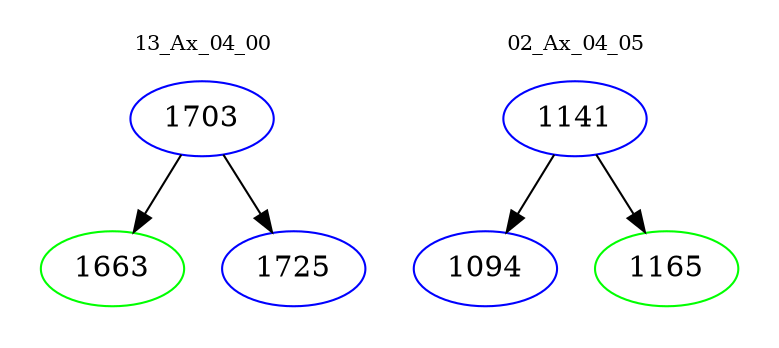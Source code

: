 digraph{
subgraph cluster_0 {
color = white
label = "13_Ax_04_00";
fontsize=10;
T0_1703 [label="1703", color="blue"]
T0_1703 -> T0_1663 [color="black"]
T0_1663 [label="1663", color="green"]
T0_1703 -> T0_1725 [color="black"]
T0_1725 [label="1725", color="blue"]
}
subgraph cluster_1 {
color = white
label = "02_Ax_04_05";
fontsize=10;
T1_1141 [label="1141", color="blue"]
T1_1141 -> T1_1094 [color="black"]
T1_1094 [label="1094", color="blue"]
T1_1141 -> T1_1165 [color="black"]
T1_1165 [label="1165", color="green"]
}
}
